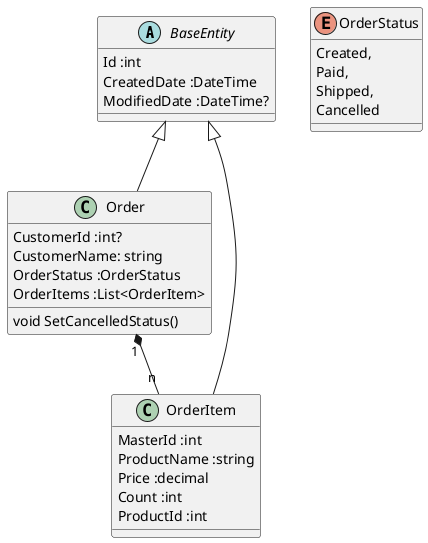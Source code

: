 @startuml "orderapi classes"

abstract class BaseEntity
{
    Id :int
    CreatedDate :DateTime
    ModifiedDate :DateTime?
}

class Order
{
    CustomerId :int?
    CustomerName: string
    OrderStatus :OrderStatus
    OrderItems :List<OrderItem>
    void SetCancelledStatus()
}

class OrderItem
{
    MasterId :int
    ProductName :string
    Price :decimal
    Count :int
    ProductId :int
}

enum OrderStatus
{
    Created,
    Paid,
    Shipped,
    Cancelled
}

BaseEntity <|-- Order
BaseEntity <|-- OrderItem

Order "1" *-- "n" OrderItem

@enduml
